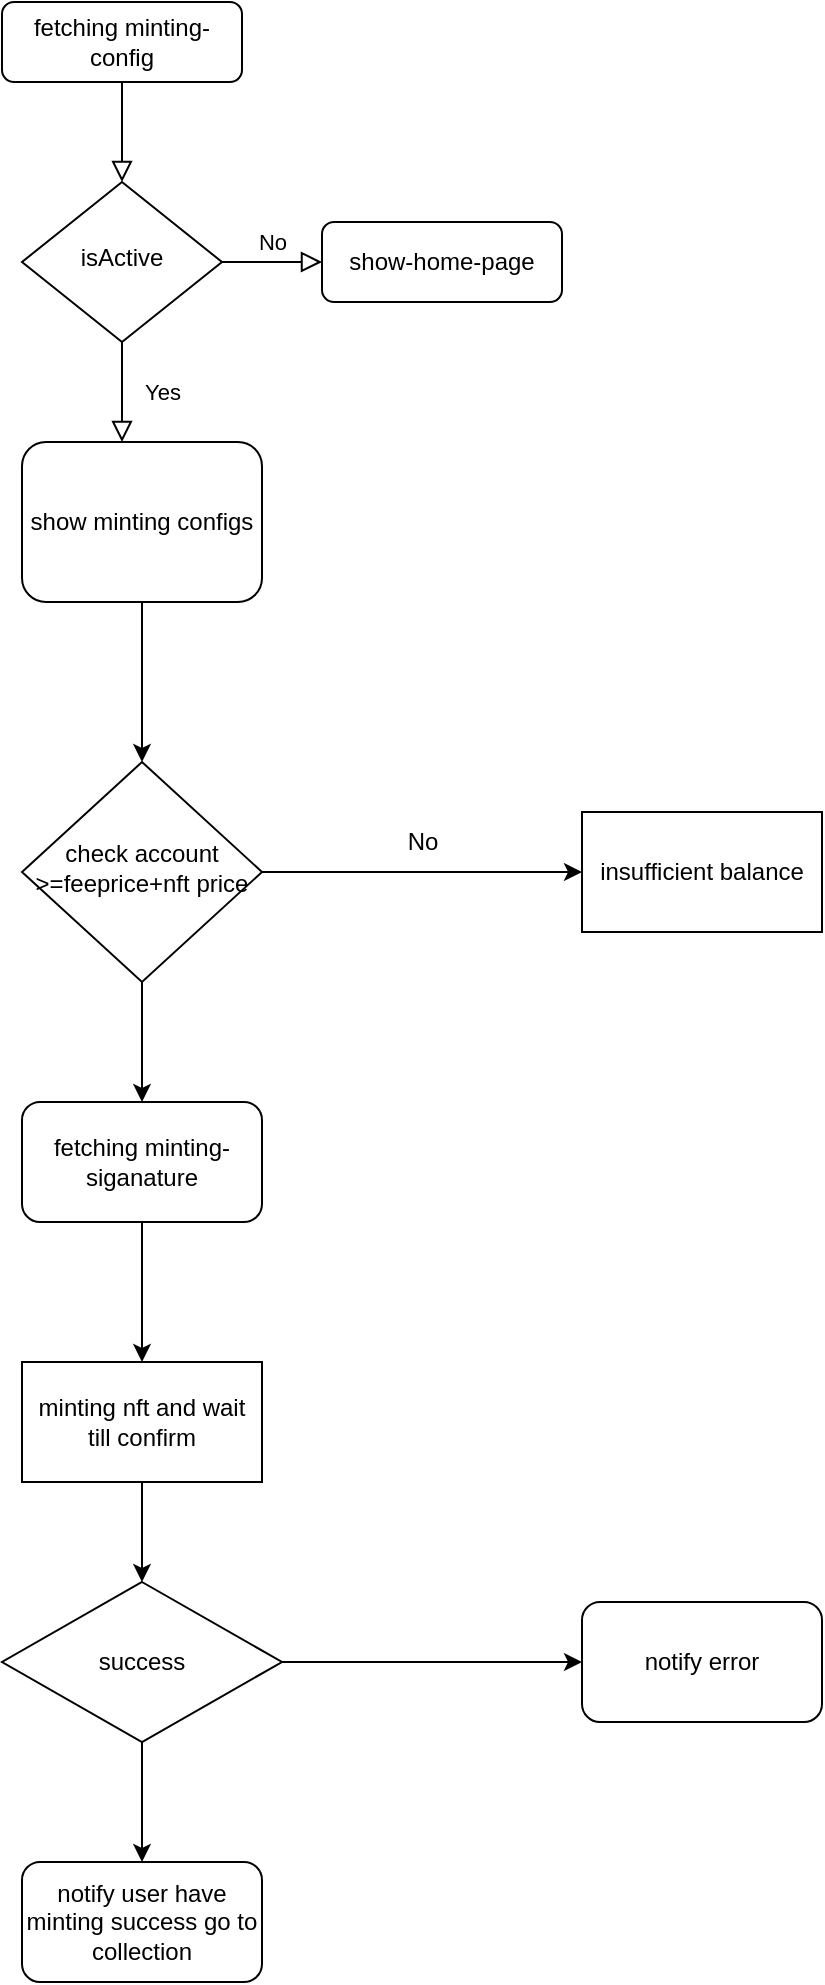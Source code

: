 <mxfile version="20.8.1" type="github"><diagram id="C5RBs43oDa-KdzZeNtuy" name="Page-1"><mxGraphModel dx="1434" dy="796" grid="1" gridSize="10" guides="1" tooltips="1" connect="1" arrows="1" fold="1" page="1" pageScale="1" pageWidth="827" pageHeight="1169" math="0" shadow="0"><root><mxCell id="WIyWlLk6GJQsqaUBKTNV-0"/><mxCell id="WIyWlLk6GJQsqaUBKTNV-1" parent="WIyWlLk6GJQsqaUBKTNV-0"/><mxCell id="WIyWlLk6GJQsqaUBKTNV-2" value="" style="rounded=0;html=1;jettySize=auto;orthogonalLoop=1;fontSize=11;endArrow=block;endFill=0;endSize=8;strokeWidth=1;shadow=0;labelBackgroundColor=none;edgeStyle=orthogonalEdgeStyle;" parent="WIyWlLk6GJQsqaUBKTNV-1" source="WIyWlLk6GJQsqaUBKTNV-3" target="WIyWlLk6GJQsqaUBKTNV-6" edge="1"><mxGeometry relative="1" as="geometry"/></mxCell><mxCell id="WIyWlLk6GJQsqaUBKTNV-3" value="fetching minting-config" style="rounded=1;whiteSpace=wrap;html=1;fontSize=12;glass=0;strokeWidth=1;shadow=0;" parent="WIyWlLk6GJQsqaUBKTNV-1" vertex="1"><mxGeometry x="160" y="80" width="120" height="40" as="geometry"/></mxCell><mxCell id="WIyWlLk6GJQsqaUBKTNV-4" value="Yes" style="rounded=0;html=1;jettySize=auto;orthogonalLoop=1;fontSize=11;endArrow=block;endFill=0;endSize=8;strokeWidth=1;shadow=0;labelBackgroundColor=none;edgeStyle=orthogonalEdgeStyle;" parent="WIyWlLk6GJQsqaUBKTNV-1" source="WIyWlLk6GJQsqaUBKTNV-6" edge="1"><mxGeometry y="20" relative="1" as="geometry"><mxPoint as="offset"/><mxPoint x="220" y="300" as="targetPoint"/></mxGeometry></mxCell><mxCell id="WIyWlLk6GJQsqaUBKTNV-5" value="No" style="edgeStyle=orthogonalEdgeStyle;rounded=0;html=1;jettySize=auto;orthogonalLoop=1;fontSize=11;endArrow=block;endFill=0;endSize=8;strokeWidth=1;shadow=0;labelBackgroundColor=none;" parent="WIyWlLk6GJQsqaUBKTNV-1" source="WIyWlLk6GJQsqaUBKTNV-6" target="WIyWlLk6GJQsqaUBKTNV-7" edge="1"><mxGeometry y="10" relative="1" as="geometry"><mxPoint as="offset"/></mxGeometry></mxCell><mxCell id="WIyWlLk6GJQsqaUBKTNV-6" value="isActive" style="rhombus;whiteSpace=wrap;html=1;shadow=0;fontFamily=Helvetica;fontSize=12;align=center;strokeWidth=1;spacing=6;spacingTop=-4;" parent="WIyWlLk6GJQsqaUBKTNV-1" vertex="1"><mxGeometry x="170" y="170" width="100" height="80" as="geometry"/></mxCell><mxCell id="WIyWlLk6GJQsqaUBKTNV-7" value="show-home-page" style="rounded=1;whiteSpace=wrap;html=1;fontSize=12;glass=0;strokeWidth=1;shadow=0;" parent="WIyWlLk6GJQsqaUBKTNV-1" vertex="1"><mxGeometry x="320" y="190" width="120" height="40" as="geometry"/></mxCell><mxCell id="VSUi2_RT7aVHUYUo1v5C-3" style="edgeStyle=orthogonalEdgeStyle;rounded=0;orthogonalLoop=1;jettySize=auto;html=1;entryX=0.5;entryY=0;entryDx=0;entryDy=0;" edge="1" parent="WIyWlLk6GJQsqaUBKTNV-1" source="WIyWlLk6GJQsqaUBKTNV-11" target="VSUi2_RT7aVHUYUo1v5C-2"><mxGeometry relative="1" as="geometry"/></mxCell><mxCell id="WIyWlLk6GJQsqaUBKTNV-11" value="show minting configs" style="rounded=1;whiteSpace=wrap;html=1;fontSize=12;glass=0;strokeWidth=1;shadow=0;" parent="WIyWlLk6GJQsqaUBKTNV-1" vertex="1"><mxGeometry x="170" y="300" width="120" height="80" as="geometry"/></mxCell><mxCell id="VSUi2_RT7aVHUYUo1v5C-7" style="edgeStyle=orthogonalEdgeStyle;rounded=0;orthogonalLoop=1;jettySize=auto;html=1;entryX=0;entryY=0.5;entryDx=0;entryDy=0;" edge="1" parent="WIyWlLk6GJQsqaUBKTNV-1" source="VSUi2_RT7aVHUYUo1v5C-2" target="VSUi2_RT7aVHUYUo1v5C-5"><mxGeometry relative="1" as="geometry"/></mxCell><mxCell id="VSUi2_RT7aVHUYUo1v5C-9" style="edgeStyle=orthogonalEdgeStyle;rounded=0;orthogonalLoop=1;jettySize=auto;html=1;" edge="1" parent="WIyWlLk6GJQsqaUBKTNV-1" source="VSUi2_RT7aVHUYUo1v5C-2" target="VSUi2_RT7aVHUYUo1v5C-10"><mxGeometry relative="1" as="geometry"><mxPoint x="230" y="630" as="targetPoint"/></mxGeometry></mxCell><mxCell id="VSUi2_RT7aVHUYUo1v5C-2" value="check account &amp;gt;=feeprice+nft price" style="rhombus;whiteSpace=wrap;html=1;shadow=0;fontFamily=Helvetica;fontSize=12;align=center;strokeWidth=1;spacing=6;spacingTop=-4;" vertex="1" parent="WIyWlLk6GJQsqaUBKTNV-1"><mxGeometry x="170" y="460" width="120" height="110" as="geometry"/></mxCell><mxCell id="VSUi2_RT7aVHUYUo1v5C-5" value="insufficient balance" style="rounded=0;whiteSpace=wrap;html=1;" vertex="1" parent="WIyWlLk6GJQsqaUBKTNV-1"><mxGeometry x="450" y="485" width="120" height="60" as="geometry"/></mxCell><mxCell id="VSUi2_RT7aVHUYUo1v5C-8" value="No" style="text;html=1;align=center;verticalAlign=middle;resizable=0;points=[];autosize=1;strokeColor=none;fillColor=none;" vertex="1" parent="WIyWlLk6GJQsqaUBKTNV-1"><mxGeometry x="350" y="485" width="40" height="30" as="geometry"/></mxCell><mxCell id="VSUi2_RT7aVHUYUo1v5C-12" style="edgeStyle=orthogonalEdgeStyle;rounded=0;orthogonalLoop=1;jettySize=auto;html=1;entryX=0.5;entryY=0;entryDx=0;entryDy=0;" edge="1" parent="WIyWlLk6GJQsqaUBKTNV-1" source="VSUi2_RT7aVHUYUo1v5C-10" target="VSUi2_RT7aVHUYUo1v5C-11"><mxGeometry relative="1" as="geometry"/></mxCell><mxCell id="VSUi2_RT7aVHUYUo1v5C-10" value="fetching minting-siganature" style="rounded=1;whiteSpace=wrap;html=1;" vertex="1" parent="WIyWlLk6GJQsqaUBKTNV-1"><mxGeometry x="170" y="630" width="120" height="60" as="geometry"/></mxCell><mxCell id="VSUi2_RT7aVHUYUo1v5C-14" style="edgeStyle=orthogonalEdgeStyle;rounded=0;orthogonalLoop=1;jettySize=auto;html=1;entryX=0.5;entryY=0;entryDx=0;entryDy=0;" edge="1" parent="WIyWlLk6GJQsqaUBKTNV-1" source="VSUi2_RT7aVHUYUo1v5C-11" target="VSUi2_RT7aVHUYUo1v5C-13"><mxGeometry relative="1" as="geometry"/></mxCell><mxCell id="VSUi2_RT7aVHUYUo1v5C-11" value="minting nft and wait till confirm" style="rounded=0;whiteSpace=wrap;html=1;" vertex="1" parent="WIyWlLk6GJQsqaUBKTNV-1"><mxGeometry x="170" y="760" width="120" height="60" as="geometry"/></mxCell><mxCell id="VSUi2_RT7aVHUYUo1v5C-15" style="edgeStyle=orthogonalEdgeStyle;rounded=0;orthogonalLoop=1;jettySize=auto;html=1;" edge="1" parent="WIyWlLk6GJQsqaUBKTNV-1" source="VSUi2_RT7aVHUYUo1v5C-13"><mxGeometry relative="1" as="geometry"><mxPoint x="230" y="1010" as="targetPoint"/></mxGeometry></mxCell><mxCell id="VSUi2_RT7aVHUYUo1v5C-17" style="edgeStyle=orthogonalEdgeStyle;rounded=0;orthogonalLoop=1;jettySize=auto;html=1;" edge="1" parent="WIyWlLk6GJQsqaUBKTNV-1" source="VSUi2_RT7aVHUYUo1v5C-13" target="VSUi2_RT7aVHUYUo1v5C-18"><mxGeometry relative="1" as="geometry"><mxPoint x="420" y="910" as="targetPoint"/></mxGeometry></mxCell><mxCell id="VSUi2_RT7aVHUYUo1v5C-13" value="success" style="rhombus;whiteSpace=wrap;html=1;" vertex="1" parent="WIyWlLk6GJQsqaUBKTNV-1"><mxGeometry x="160" y="870" width="140" height="80" as="geometry"/></mxCell><mxCell id="VSUi2_RT7aVHUYUo1v5C-16" value="notify user have minting success go to collection" style="rounded=1;whiteSpace=wrap;html=1;" vertex="1" parent="WIyWlLk6GJQsqaUBKTNV-1"><mxGeometry x="170" y="1010" width="120" height="60" as="geometry"/></mxCell><mxCell id="VSUi2_RT7aVHUYUo1v5C-18" value="notify error" style="rounded=1;whiteSpace=wrap;html=1;" vertex="1" parent="WIyWlLk6GJQsqaUBKTNV-1"><mxGeometry x="450" y="880" width="120" height="60" as="geometry"/></mxCell></root></mxGraphModel></diagram></mxfile>